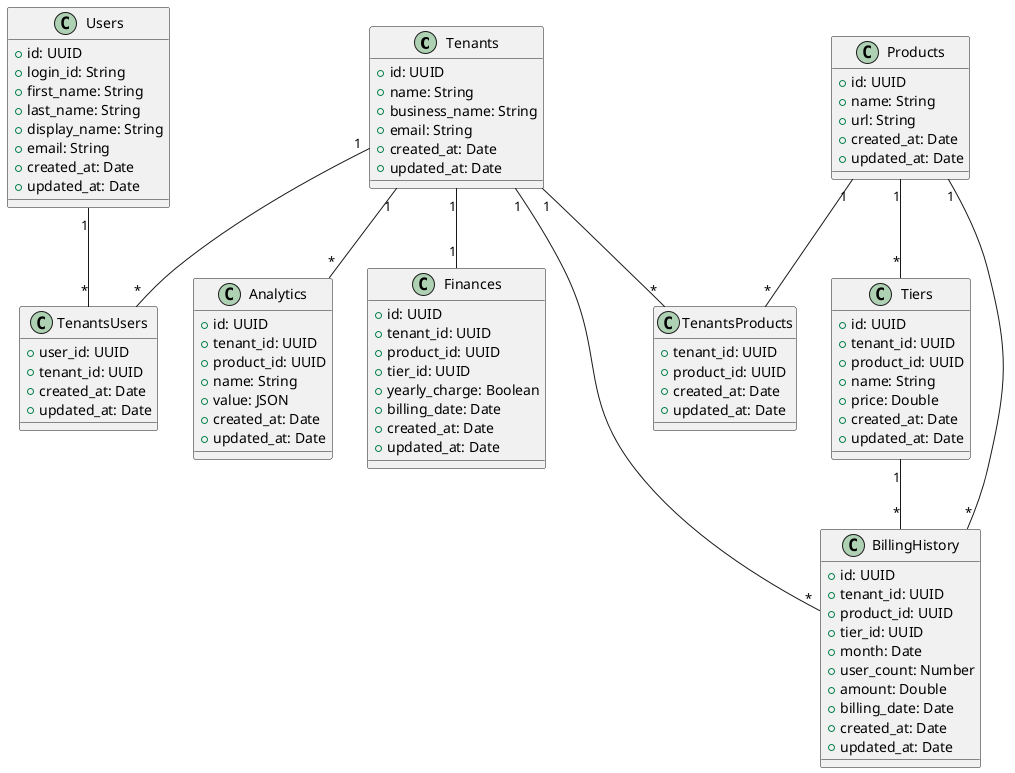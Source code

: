 @startuml database-design
class Tenants {
    + id: UUID
    + name: String
    + business_name: String
    + email: String
    + created_at: Date
    + updated_at: Date
}

class Products {
    + id: UUID
    + name: String
    + url: String
    + created_at: Date
    + updated_at: Date
}

class TenantsProducts {
    + tenant_id: UUID
    + product_id: UUID
    + created_at: Date
    + updated_at: Date
}

class Tiers {
    + id: UUID
    + tenant_id: UUID
    + product_id: UUID
    + name: String
    + price: Double
    + created_at: Date
    + updated_at: Date
}

class Users {
    + id: UUID
    + login_id: String
    + first_name: String
    + last_name: String
    + display_name: String
    + email: String
    + created_at: Date
    + updated_at: Date
}

class TenantsUsers {
    + user_id: UUID
    + tenant_id: UUID
    + created_at: Date
    + updated_at: Date
}

class Analytics {
    + id: UUID
    + tenant_id: UUID
    + product_id: UUID
    + name: String
    + value: JSON
    + created_at: Date
    + updated_at: Date
}

class Finances {
    + id: UUID
    + tenant_id: UUID
    + product_id: UUID
    + tier_id: UUID
    + yearly_charge: Boolean
    + billing_date: Date
    + created_at: Date
    + updated_at: Date
}

class BillingHistory {
    + id: UUID
    + tenant_id: UUID
    + product_id: UUID
    + tier_id: UUID
    + month: Date
    + user_count: Number
    + amount: Double
    + billing_date: Date
    + created_at: Date
    + updated_at: Date
}

Tenants "1" -- "*" TenantsProducts
Products "1" -- "*" TenantsProducts
Products "1" -- "*" Tiers
Tenants "1" -- "*" TenantsUsers
Users "1" -- "*" TenantsUsers
Tenants "1" -- "*" Analytics
Tenants "1" -- "1" Finances
Tenants "1" -- "*" BillingHistory
Products "1" -- "*" BillingHistory
Tiers "1" -- "*" BillingHistory
@enduml